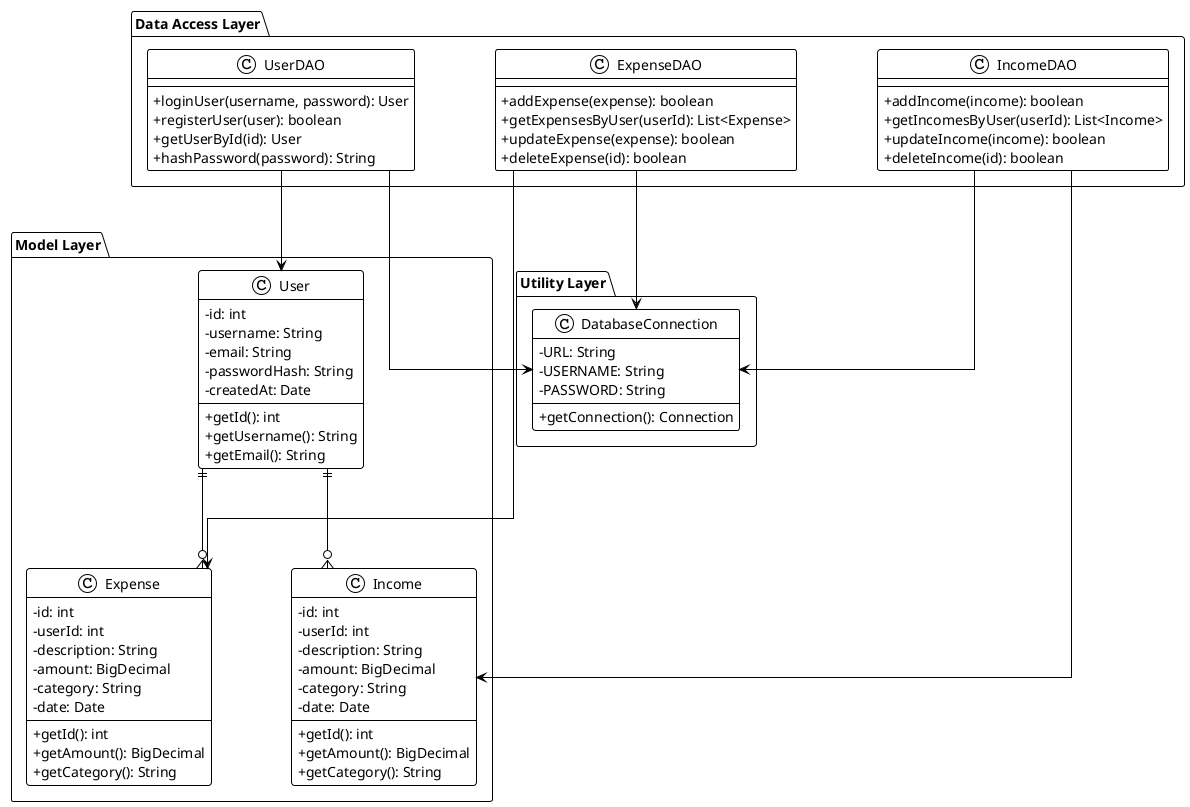 @startuml ExpenseManager_Class
!theme plain
skinparam linetype ortho
skinparam classAttributeIconSize 0
skinparam nodesep 80
skinparam ranksep 100

top to bottom direction

package "Model Layer" {
    class User {
        -id: int
        -username: String
        -email: String
        -passwordHash: String
        -createdAt: Date
        --
        +getId(): int
        +getUsername(): String
        +getEmail(): String
    }
    
    class Expense {
        -id: int
        -userId: int
        -description: String
        -amount: BigDecimal
        -category: String
        -date: Date
        --
        +getId(): int
        +getAmount(): BigDecimal
        +getCategory(): String
    }
    
    class Income {
        -id: int
        -userId: int
        -description: String
        -amount: BigDecimal
        -category: String
        -date: Date
        --
        +getId(): int
        +getAmount(): BigDecimal
        +getCategory(): String
    }
}

package "Data Access Layer" {
    class UserDAO {
        +loginUser(username, password): User
        +registerUser(user): boolean
        +getUserById(id): User
        +hashPassword(password): String
    }
    
    class ExpenseDAO {
        +addExpense(expense): boolean
        +getExpensesByUser(userId): List<Expense>
        +updateExpense(expense): boolean
        +deleteExpense(id): boolean
    }
    
    class IncomeDAO {
        +addIncome(income): boolean
        +getIncomesByUser(userId): List<Income>
        +updateIncome(income): boolean
        +deleteIncome(id): boolean
    }
}

package "Utility Layer" {
    class DatabaseConnection {
        -URL: String
        -USERNAME: String
        -PASSWORD: String
        --
        +getConnection(): Connection
    }
}

User ||--o{ Expense
User ||--o{ Income
UserDAO --> User
ExpenseDAO --> Expense
IncomeDAO --> Income
UserDAO --> DatabaseConnection
ExpenseDAO --> DatabaseConnection
IncomeDAO --> DatabaseConnection

@enduml
